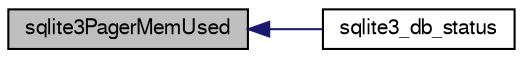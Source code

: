 digraph "sqlite3PagerMemUsed"
{
  edge [fontname="FreeSans",fontsize="10",labelfontname="FreeSans",labelfontsize="10"];
  node [fontname="FreeSans",fontsize="10",shape=record];
  rankdir="LR";
  Node631353 [label="sqlite3PagerMemUsed",height=0.2,width=0.4,color="black", fillcolor="grey75", style="filled", fontcolor="black"];
  Node631353 -> Node631354 [dir="back",color="midnightblue",fontsize="10",style="solid",fontname="FreeSans"];
  Node631354 [label="sqlite3_db_status",height=0.2,width=0.4,color="black", fillcolor="white", style="filled",URL="$sqlite3_8h.html#ab64e8333313ee2e44116842711818940"];
}
